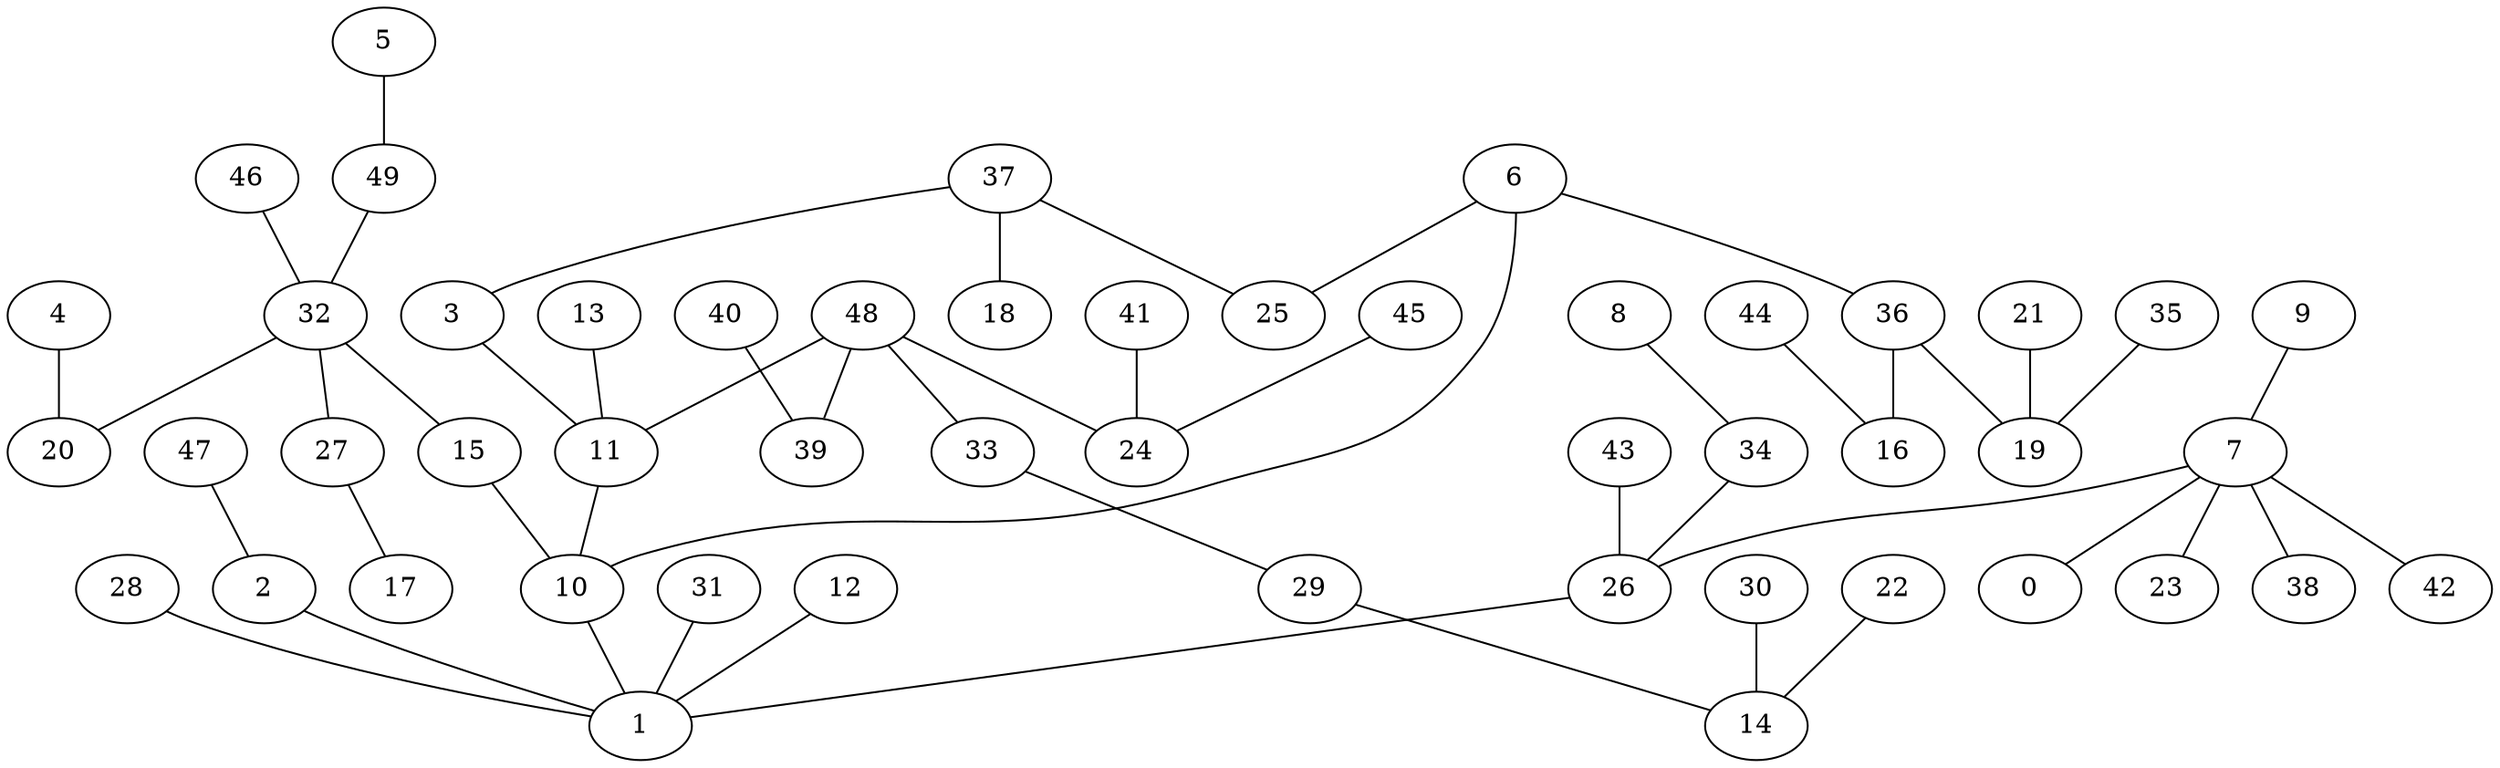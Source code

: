 digraph GG_graph {

subgraph G_graph {
edge [color = black]
"8" -> "34" [dir = none]
"37" -> "18" [dir = none]
"37" -> "25" [dir = none]
"46" -> "32" [dir = none]
"47" -> "2" [dir = none]
"44" -> "16" [dir = none]
"12" -> "1" [dir = none]
"22" -> "14" [dir = none]
"5" -> "49" [dir = none]
"9" -> "7" [dir = none]
"49" -> "32" [dir = none]
"33" -> "29" [dir = none]
"26" -> "1" [dir = none]
"32" -> "20" [dir = none]
"32" -> "27" [dir = none]
"32" -> "15" [dir = none]
"48" -> "39" [dir = none]
"48" -> "33" [dir = none]
"48" -> "24" [dir = none]
"48" -> "11" [dir = none]
"35" -> "19" [dir = none]
"27" -> "17" [dir = none]
"28" -> "1" [dir = none]
"41" -> "24" [dir = none]
"30" -> "14" [dir = none]
"3" -> "11" [dir = none]
"45" -> "24" [dir = none]
"6" -> "36" [dir = none]
"6" -> "25" [dir = none]
"6" -> "10" [dir = none]
"15" -> "10" [dir = none]
"13" -> "11" [dir = none]
"29" -> "14" [dir = none]
"36" -> "16" [dir = none]
"36" -> "19" [dir = none]
"43" -> "26" [dir = none]
"4" -> "20" [dir = none]
"10" -> "1" [dir = none]
"7" -> "38" [dir = none]
"7" -> "42" [dir = none]
"7" -> "0" [dir = none]
"7" -> "23" [dir = none]
"7" -> "26" [dir = none]
"40" -> "39" [dir = none]
"2" -> "1" [dir = none]
"34" -> "26" [dir = none]
"11" -> "10" [dir = none]
"31" -> "1" [dir = none]
"21" -> "19" [dir = none]
"37" -> "3" [dir = none]
}

}
